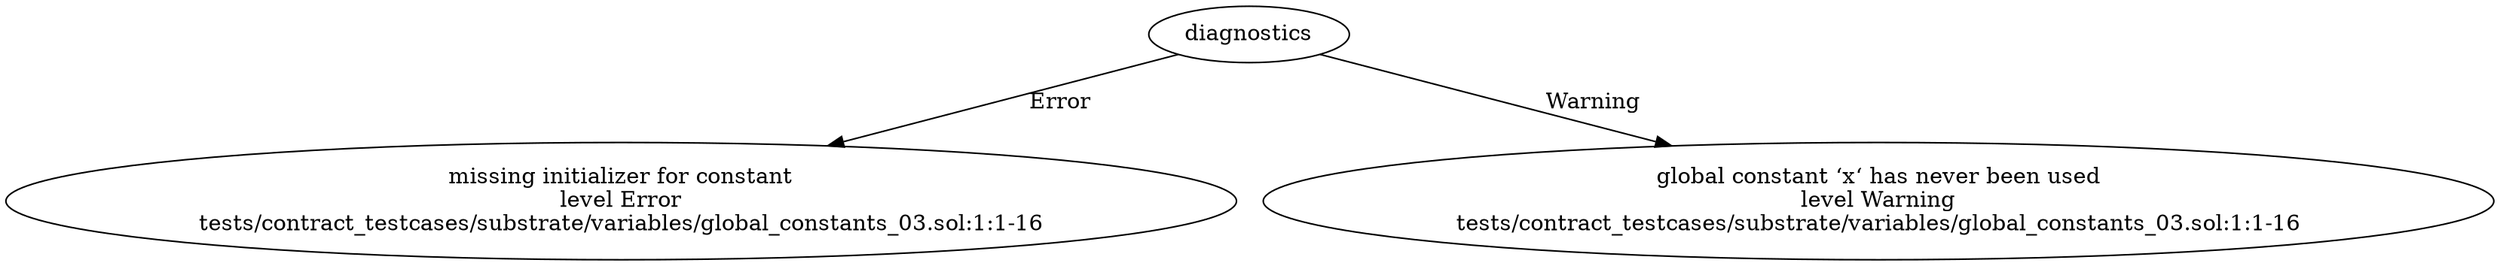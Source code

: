 strict digraph "tests/contract_testcases/substrate/variables/global_constants_03.sol" {
	diagnostic [label="missing initializer for constant\nlevel Error\ntests/contract_testcases/substrate/variables/global_constants_03.sol:1:1-16"]
	diagnostic_4 [label="global constant ‘x‘ has never been used\nlevel Warning\ntests/contract_testcases/substrate/variables/global_constants_03.sol:1:1-16"]
	diagnostics -> diagnostic [label="Error"]
	diagnostics -> diagnostic_4 [label="Warning"]
}
